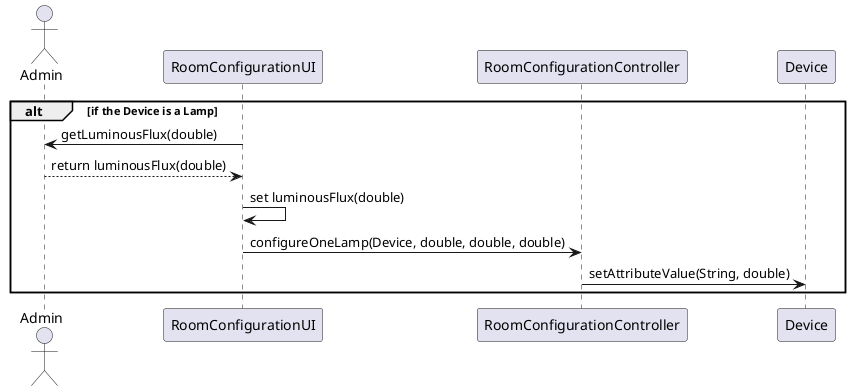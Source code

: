 @startuml
actor Admin
alt if the Device is a Lamp
    RoomConfigurationUI -> Admin: getLuminousFlux(double)
    Admin --> RoomConfigurationUI: return luminousFlux(double)
    RoomConfigurationUI ->RoomConfigurationUI: set luminousFlux(double)
        RoomConfigurationUI -> RoomConfigurationController: configureOneLamp(Device, double, double, double)
    RoomConfigurationController -> Device: setAttributeValue(String, double)
end
@enduml